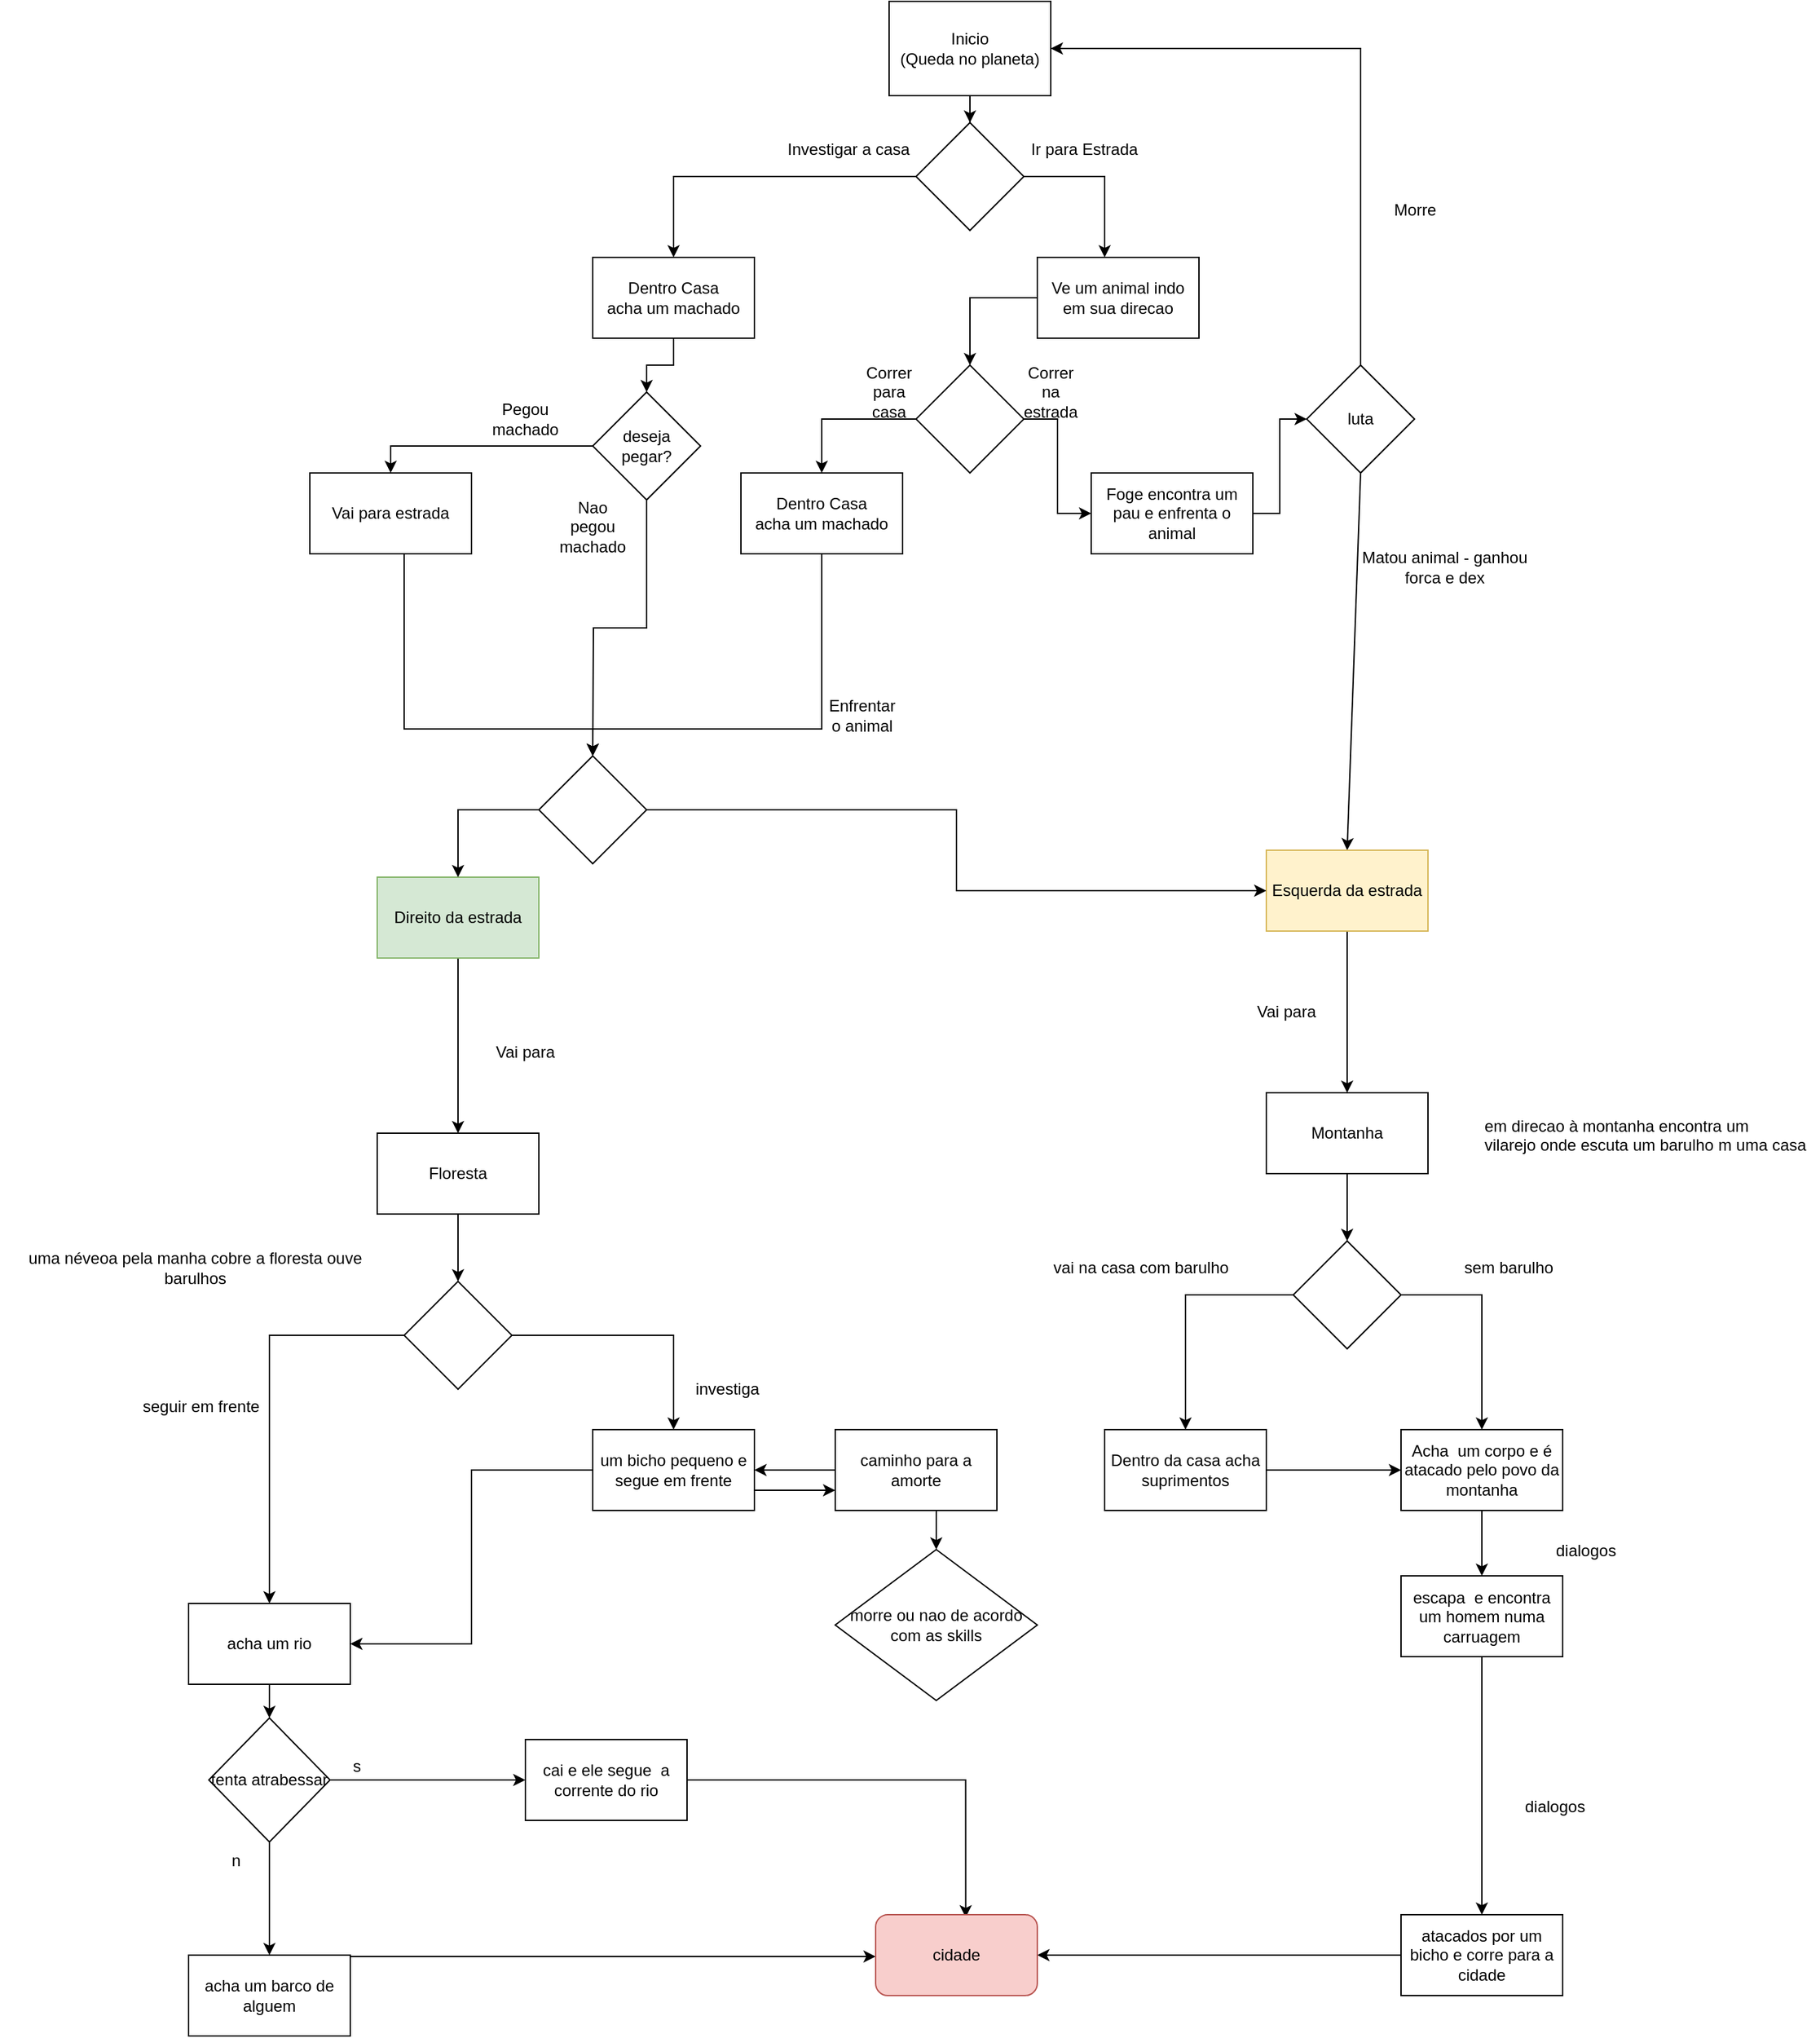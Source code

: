 <mxfile version="12.2.4" type="device" pages="1"><diagram id="U2qiYcvp2Oqb2b_URxkr" name="Page-1"><mxGraphModel dx="2381" dy="801" grid="1" gridSize="10" guides="1" tooltips="1" connect="1" arrows="1" fold="1" page="1" pageScale="1" pageWidth="827" pageHeight="1169" math="0" shadow="0"><root><mxCell id="0"/><mxCell id="1" parent="0"/><mxCell id="ryqL5AeOhukNmF9SLGdR-8" style="edgeStyle=orthogonalEdgeStyle;rounded=0;orthogonalLoop=1;jettySize=auto;html=1;" parent="1" source="ryqL5AeOhukNmF9SLGdR-1" target="ryqL5AeOhukNmF9SLGdR-7" edge="1"><mxGeometry relative="1" as="geometry"/></mxCell><mxCell id="ryqL5AeOhukNmF9SLGdR-1" value="Inicio&lt;br&gt;(Queda no planeta)" style="rounded=0;whiteSpace=wrap;html=1;" parent="1" vertex="1"><mxGeometry x="430" width="120" height="70" as="geometry"/></mxCell><mxCell id="ryqL5AeOhukNmF9SLGdR-35" style="edgeStyle=orthogonalEdgeStyle;rounded=0;orthogonalLoop=1;jettySize=auto;html=1;entryX=0.5;entryY=0;entryDx=0;entryDy=0;" parent="1" source="ryqL5AeOhukNmF9SLGdR-3" target="ryqL5AeOhukNmF9SLGdR-34" edge="1"><mxGeometry relative="1" as="geometry"/></mxCell><mxCell id="ryqL5AeOhukNmF9SLGdR-3" value="Dentro Casa&lt;br&gt;acha um machado" style="rounded=0;whiteSpace=wrap;html=1;" parent="1" vertex="1"><mxGeometry x="210" y="190" width="120" height="60" as="geometry"/></mxCell><mxCell id="ryqL5AeOhukNmF9SLGdR-14" style="edgeStyle=orthogonalEdgeStyle;rounded=0;orthogonalLoop=1;jettySize=auto;html=1;entryX=0.5;entryY=0;entryDx=0;entryDy=0;" parent="1" source="ryqL5AeOhukNmF9SLGdR-4" target="ryqL5AeOhukNmF9SLGdR-13" edge="1"><mxGeometry relative="1" as="geometry"/></mxCell><mxCell id="ryqL5AeOhukNmF9SLGdR-4" value="Ve um animal indo em sua direcao" style="rounded=0;whiteSpace=wrap;html=1;" parent="1" vertex="1"><mxGeometry x="540" y="190" width="120" height="60" as="geometry"/></mxCell><mxCell id="ryqL5AeOhukNmF9SLGdR-9" style="edgeStyle=orthogonalEdgeStyle;rounded=0;orthogonalLoop=1;jettySize=auto;html=1;" parent="1" source="ryqL5AeOhukNmF9SLGdR-7" target="ryqL5AeOhukNmF9SLGdR-3" edge="1"><mxGeometry relative="1" as="geometry"/></mxCell><mxCell id="ryqL5AeOhukNmF9SLGdR-10" style="edgeStyle=orthogonalEdgeStyle;rounded=0;orthogonalLoop=1;jettySize=auto;html=1;" parent="1" source="ryqL5AeOhukNmF9SLGdR-7" target="ryqL5AeOhukNmF9SLGdR-4" edge="1"><mxGeometry relative="1" as="geometry"><Array as="points"><mxPoint x="590" y="130"/></Array></mxGeometry></mxCell><mxCell id="ryqL5AeOhukNmF9SLGdR-7" value="" style="rhombus;whiteSpace=wrap;html=1;" parent="1" vertex="1"><mxGeometry x="450" y="90" width="80" height="80" as="geometry"/></mxCell><mxCell id="ryqL5AeOhukNmF9SLGdR-11" value="Ir para Estrada" style="text;html=1;strokeColor=none;fillColor=none;align=center;verticalAlign=middle;whiteSpace=wrap;rounded=0;" parent="1" vertex="1"><mxGeometry x="530" y="100" width="90" height="20" as="geometry"/></mxCell><mxCell id="ryqL5AeOhukNmF9SLGdR-12" value="Investigar a casa" style="text;html=1;strokeColor=none;fillColor=none;align=center;verticalAlign=middle;whiteSpace=wrap;rounded=0;" parent="1" vertex="1"><mxGeometry x="350" y="100" width="100" height="20" as="geometry"/></mxCell><mxCell id="ryqL5AeOhukNmF9SLGdR-17" style="edgeStyle=orthogonalEdgeStyle;rounded=0;orthogonalLoop=1;jettySize=auto;html=1;entryX=0;entryY=0.5;entryDx=0;entryDy=0;" parent="1" source="ryqL5AeOhukNmF9SLGdR-13" target="ryqL5AeOhukNmF9SLGdR-16" edge="1"><mxGeometry relative="1" as="geometry"/></mxCell><mxCell id="ryqL5AeOhukNmF9SLGdR-27" style="edgeStyle=orthogonalEdgeStyle;rounded=0;orthogonalLoop=1;jettySize=auto;html=1;entryX=0.5;entryY=0;entryDx=0;entryDy=0;" parent="1" source="ryqL5AeOhukNmF9SLGdR-13" target="ryqL5AeOhukNmF9SLGdR-26" edge="1"><mxGeometry relative="1" as="geometry"/></mxCell><mxCell id="ryqL5AeOhukNmF9SLGdR-13" value="" style="rhombus;whiteSpace=wrap;html=1;" parent="1" vertex="1"><mxGeometry x="450" y="270" width="80" height="80" as="geometry"/></mxCell><mxCell id="ryqL5AeOhukNmF9SLGdR-21" style="edgeStyle=orthogonalEdgeStyle;rounded=0;orthogonalLoop=1;jettySize=auto;html=1;entryX=0;entryY=0.5;entryDx=0;entryDy=0;" parent="1" source="ryqL5AeOhukNmF9SLGdR-16" target="ryqL5AeOhukNmF9SLGdR-20" edge="1"><mxGeometry relative="1" as="geometry"/></mxCell><mxCell id="ryqL5AeOhukNmF9SLGdR-16" value="Foge encontra um pau e enfrenta o animal" style="rounded=0;whiteSpace=wrap;html=1;" parent="1" vertex="1"><mxGeometry x="580" y="350" width="120" height="60" as="geometry"/></mxCell><mxCell id="ryqL5AeOhukNmF9SLGdR-18" value="Correr na estrada" style="text;html=1;strokeColor=none;fillColor=none;align=center;verticalAlign=middle;whiteSpace=wrap;rounded=0;" parent="1" vertex="1"><mxGeometry x="530" y="280" width="40" height="20" as="geometry"/></mxCell><mxCell id="ryqL5AeOhukNmF9SLGdR-19" value="Correr para casa" style="text;html=1;strokeColor=none;fillColor=none;align=center;verticalAlign=middle;whiteSpace=wrap;rounded=0;" parent="1" vertex="1"><mxGeometry x="410" y="280" width="40" height="20" as="geometry"/></mxCell><mxCell id="ryqL5AeOhukNmF9SLGdR-22" style="edgeStyle=orthogonalEdgeStyle;rounded=0;orthogonalLoop=1;jettySize=auto;html=1;entryX=1;entryY=0.5;entryDx=0;entryDy=0;" parent="1" source="ryqL5AeOhukNmF9SLGdR-20" target="ryqL5AeOhukNmF9SLGdR-1" edge="1"><mxGeometry relative="1" as="geometry"><mxPoint x="780" y="20" as="targetPoint"/><Array as="points"><mxPoint x="780" y="35"/></Array></mxGeometry></mxCell><mxCell id="ryqL5AeOhukNmF9SLGdR-20" value="luta" style="rhombus;whiteSpace=wrap;html=1;" parent="1" vertex="1"><mxGeometry x="740" y="270" width="80" height="80" as="geometry"/></mxCell><mxCell id="ryqL5AeOhukNmF9SLGdR-23" value="Morre" style="text;html=1;strokeColor=none;fillColor=none;align=center;verticalAlign=middle;whiteSpace=wrap;rounded=0;" parent="1" vertex="1"><mxGeometry x="787.5" y="130" width="65" height="50" as="geometry"/></mxCell><mxCell id="ryqL5AeOhukNmF9SLGdR-24" value="" style="endArrow=classic;html=1;exitX=0.5;exitY=1;exitDx=0;exitDy=0;entryX=0.5;entryY=0;entryDx=0;entryDy=0;" parent="1" source="ryqL5AeOhukNmF9SLGdR-20" target="ryqL5AeOhukNmF9SLGdR-46" edge="1"><mxGeometry width="50" height="50" relative="1" as="geometry"><mxPoint x="760" y="430" as="sourcePoint"/><mxPoint x="780" y="410" as="targetPoint"/></mxGeometry></mxCell><mxCell id="ryqL5AeOhukNmF9SLGdR-25" value="Matou animal - ganhou forca e dex&lt;br&gt;" style="text;html=1;strokeColor=none;fillColor=none;align=center;verticalAlign=middle;whiteSpace=wrap;rounded=0;" parent="1" vertex="1"><mxGeometry x="780" y="390" width="125" height="60" as="geometry"/></mxCell><mxCell id="5Y2vTvkrrukpFgFzUwkt-1" style="edgeStyle=orthogonalEdgeStyle;rounded=0;orthogonalLoop=1;jettySize=auto;html=1;exitX=0.5;exitY=1;exitDx=0;exitDy=0;entryX=0.5;entryY=0;entryDx=0;entryDy=0;" edge="1" parent="1" source="ryqL5AeOhukNmF9SLGdR-26" target="ryqL5AeOhukNmF9SLGdR-48"><mxGeometry relative="1" as="geometry"><Array as="points"><mxPoint x="380" y="540"/><mxPoint x="210" y="540"/></Array></mxGeometry></mxCell><mxCell id="ryqL5AeOhukNmF9SLGdR-26" value="Dentro Casa&lt;br&gt;acha um machado" style="rounded=0;whiteSpace=wrap;html=1;" parent="1" vertex="1"><mxGeometry x="320" y="350" width="120" height="60" as="geometry"/></mxCell><mxCell id="ryqL5AeOhukNmF9SLGdR-33" value="Enfrentar o animal" style="text;html=1;strokeColor=none;fillColor=none;align=center;verticalAlign=middle;whiteSpace=wrap;rounded=0;" parent="1" vertex="1"><mxGeometry x="390" y="520" width="40" height="20" as="geometry"/></mxCell><mxCell id="ryqL5AeOhukNmF9SLGdR-36" style="edgeStyle=orthogonalEdgeStyle;rounded=0;orthogonalLoop=1;jettySize=auto;html=1;entryX=0.5;entryY=0;entryDx=0;entryDy=0;" parent="1" source="ryqL5AeOhukNmF9SLGdR-34" target="ryqL5AeOhukNmF9SLGdR-38" edge="1"><mxGeometry relative="1" as="geometry"><mxPoint x="180" y="330" as="targetPoint"/></mxGeometry></mxCell><mxCell id="ryqL5AeOhukNmF9SLGdR-40" style="edgeStyle=orthogonalEdgeStyle;rounded=0;orthogonalLoop=1;jettySize=auto;html=1;" parent="1" source="ryqL5AeOhukNmF9SLGdR-34" edge="1"><mxGeometry relative="1" as="geometry"><mxPoint x="210" y="560" as="targetPoint"/></mxGeometry></mxCell><mxCell id="ryqL5AeOhukNmF9SLGdR-34" value="deseja &lt;br&gt;pegar?" style="rhombus;whiteSpace=wrap;html=1;" parent="1" vertex="1"><mxGeometry x="210" y="290" width="80" height="80" as="geometry"/></mxCell><mxCell id="ryqL5AeOhukNmF9SLGdR-49" style="edgeStyle=orthogonalEdgeStyle;rounded=0;orthogonalLoop=1;jettySize=auto;html=1;entryX=0.5;entryY=0;entryDx=0;entryDy=0;" parent="1" source="ryqL5AeOhukNmF9SLGdR-38" target="ryqL5AeOhukNmF9SLGdR-48" edge="1"><mxGeometry relative="1" as="geometry"><Array as="points"><mxPoint x="70" y="540"/><mxPoint x="210" y="540"/></Array></mxGeometry></mxCell><mxCell id="ryqL5AeOhukNmF9SLGdR-38" value="Vai para estrada" style="rounded=0;whiteSpace=wrap;html=1;" parent="1" vertex="1"><mxGeometry y="350" width="120" height="60" as="geometry"/></mxCell><mxCell id="ryqL5AeOhukNmF9SLGdR-41" value="Nao pegou machado" style="text;html=1;strokeColor=none;fillColor=none;align=center;verticalAlign=middle;whiteSpace=wrap;rounded=0;" parent="1" vertex="1"><mxGeometry x="190" y="380" width="40" height="20" as="geometry"/></mxCell><mxCell id="ryqL5AeOhukNmF9SLGdR-42" value="Pegou machado" style="text;html=1;strokeColor=none;fillColor=none;align=center;verticalAlign=middle;whiteSpace=wrap;rounded=0;" parent="1" vertex="1"><mxGeometry x="140" y="300" width="40" height="20" as="geometry"/></mxCell><mxCell id="aaVtyTD0Q7FoSZ9LjQFX-4" style="edgeStyle=orthogonalEdgeStyle;rounded=0;orthogonalLoop=1;jettySize=auto;html=1;exitX=0.5;exitY=1;exitDx=0;exitDy=0;" parent="1" source="ryqL5AeOhukNmF9SLGdR-46" target="aaVtyTD0Q7FoSZ9LjQFX-3" edge="1"><mxGeometry relative="1" as="geometry"/></mxCell><mxCell id="ryqL5AeOhukNmF9SLGdR-46" value="Esquerda da estrada" style="rounded=0;whiteSpace=wrap;html=1;fillColor=#fff2cc;strokeColor=#d6b656;" parent="1" vertex="1"><mxGeometry x="710" y="630" width="120" height="60" as="geometry"/></mxCell><mxCell id="aaVtyTD0Q7FoSZ9LjQFX-2" style="edgeStyle=orthogonalEdgeStyle;rounded=0;orthogonalLoop=1;jettySize=auto;html=1;exitX=0.5;exitY=1;exitDx=0;exitDy=0;" parent="1" source="ryqL5AeOhukNmF9SLGdR-47" target="aaVtyTD0Q7FoSZ9LjQFX-1" edge="1"><mxGeometry relative="1" as="geometry"/></mxCell><mxCell id="ryqL5AeOhukNmF9SLGdR-47" value="Direito da estrada" style="rounded=0;whiteSpace=wrap;html=1;fillColor=#d5e8d4;strokeColor=#82b366;" parent="1" vertex="1"><mxGeometry x="50" y="650" width="120" height="60" as="geometry"/></mxCell><mxCell id="ryqL5AeOhukNmF9SLGdR-50" style="edgeStyle=orthogonalEdgeStyle;rounded=0;orthogonalLoop=1;jettySize=auto;html=1;entryX=0.5;entryY=0;entryDx=0;entryDy=0;" parent="1" source="ryqL5AeOhukNmF9SLGdR-48" target="ryqL5AeOhukNmF9SLGdR-47" edge="1"><mxGeometry relative="1" as="geometry"><Array as="points"><mxPoint x="110" y="600"/></Array></mxGeometry></mxCell><mxCell id="Y5-E0a8Ts1Yp2OZv3IG2-51" style="edgeStyle=orthogonalEdgeStyle;rounded=0;orthogonalLoop=1;jettySize=auto;html=1;entryX=0;entryY=0.5;entryDx=0;entryDy=0;" parent="1" source="ryqL5AeOhukNmF9SLGdR-48" target="ryqL5AeOhukNmF9SLGdR-46" edge="1"><mxGeometry relative="1" as="geometry"/></mxCell><mxCell id="ryqL5AeOhukNmF9SLGdR-48" value="" style="rhombus;whiteSpace=wrap;html=1;" parent="1" vertex="1"><mxGeometry x="170" y="560" width="80" height="80" as="geometry"/></mxCell><mxCell id="aaVtyTD0Q7FoSZ9LjQFX-10" style="edgeStyle=orthogonalEdgeStyle;rounded=0;orthogonalLoop=1;jettySize=auto;html=1;exitX=0.5;exitY=1;exitDx=0;exitDy=0;entryX=0.5;entryY=0;entryDx=0;entryDy=0;" parent="1" source="aaVtyTD0Q7FoSZ9LjQFX-1" target="aaVtyTD0Q7FoSZ9LjQFX-8" edge="1"><mxGeometry relative="1" as="geometry"/></mxCell><mxCell id="aaVtyTD0Q7FoSZ9LjQFX-1" value="Floresta" style="rounded=0;whiteSpace=wrap;html=1;" parent="1" vertex="1"><mxGeometry x="50" y="840" width="120" height="60" as="geometry"/></mxCell><mxCell id="aaVtyTD0Q7FoSZ9LjQFX-25" style="edgeStyle=orthogonalEdgeStyle;rounded=0;orthogonalLoop=1;jettySize=auto;html=1;exitX=0.5;exitY=1;exitDx=0;exitDy=0;entryX=0.5;entryY=0;entryDx=0;entryDy=0;" parent="1" source="aaVtyTD0Q7FoSZ9LjQFX-3" target="aaVtyTD0Q7FoSZ9LjQFX-7" edge="1"><mxGeometry relative="1" as="geometry"/></mxCell><mxCell id="aaVtyTD0Q7FoSZ9LjQFX-3" value="Montanha" style="rounded=0;whiteSpace=wrap;html=1;" parent="1" vertex="1"><mxGeometry x="710" y="810" width="120" height="60" as="geometry"/></mxCell><mxCell id="aaVtyTD0Q7FoSZ9LjQFX-5" value="Vai para" style="text;html=1;strokeColor=none;fillColor=none;align=center;verticalAlign=middle;whiteSpace=wrap;rounded=0;" parent="1" vertex="1"><mxGeometry x="125" y="770" width="70" height="20" as="geometry"/></mxCell><mxCell id="aaVtyTD0Q7FoSZ9LjQFX-6" value="Vai para" style="text;html=1;strokeColor=none;fillColor=none;align=center;verticalAlign=middle;whiteSpace=wrap;rounded=0;" parent="1" vertex="1"><mxGeometry x="690" y="740" width="70" height="20" as="geometry"/></mxCell><mxCell id="aaVtyTD0Q7FoSZ9LjQFX-23" style="edgeStyle=orthogonalEdgeStyle;rounded=0;orthogonalLoop=1;jettySize=auto;html=1;exitX=0;exitY=0.5;exitDx=0;exitDy=0;" parent="1" source="aaVtyTD0Q7FoSZ9LjQFX-7" target="aaVtyTD0Q7FoSZ9LjQFX-18" edge="1"><mxGeometry relative="1" as="geometry"/></mxCell><mxCell id="aaVtyTD0Q7FoSZ9LjQFX-24" style="edgeStyle=orthogonalEdgeStyle;rounded=0;orthogonalLoop=1;jettySize=auto;html=1;exitX=1;exitY=0.5;exitDx=0;exitDy=0;" parent="1" source="aaVtyTD0Q7FoSZ9LjQFX-7" target="aaVtyTD0Q7FoSZ9LjQFX-19" edge="1"><mxGeometry relative="1" as="geometry"/></mxCell><mxCell id="aaVtyTD0Q7FoSZ9LjQFX-7" value="" style="rhombus;whiteSpace=wrap;html=1;" parent="1" vertex="1"><mxGeometry x="730" y="920" width="80" height="80" as="geometry"/></mxCell><mxCell id="aaVtyTD0Q7FoSZ9LjQFX-13" style="edgeStyle=orthogonalEdgeStyle;rounded=0;orthogonalLoop=1;jettySize=auto;html=1;" parent="1" source="aaVtyTD0Q7FoSZ9LjQFX-8" target="aaVtyTD0Q7FoSZ9LjQFX-11" edge="1"><mxGeometry relative="1" as="geometry"/></mxCell><mxCell id="aaVtyTD0Q7FoSZ9LjQFX-14" style="edgeStyle=orthogonalEdgeStyle;rounded=0;orthogonalLoop=1;jettySize=auto;html=1;exitX=1;exitY=0.5;exitDx=0;exitDy=0;" parent="1" source="aaVtyTD0Q7FoSZ9LjQFX-8" target="aaVtyTD0Q7FoSZ9LjQFX-12" edge="1"><mxGeometry relative="1" as="geometry"/></mxCell><mxCell id="aaVtyTD0Q7FoSZ9LjQFX-8" value="" style="rhombus;whiteSpace=wrap;html=1;" parent="1" vertex="1"><mxGeometry x="70" y="950" width="80" height="80" as="geometry"/></mxCell><mxCell id="aaVtyTD0Q7FoSZ9LjQFX-9" value="uma néveoa pela manha cobre a floresta ouve barulhos" style="text;html=1;strokeColor=none;fillColor=none;align=center;verticalAlign=middle;whiteSpace=wrap;rounded=0;" parent="1" vertex="1"><mxGeometry x="-230" y="930" width="290" height="20" as="geometry"/></mxCell><mxCell id="5Y2vTvkrrukpFgFzUwkt-11" style="edgeStyle=orthogonalEdgeStyle;rounded=0;orthogonalLoop=1;jettySize=auto;html=1;exitX=0.5;exitY=1;exitDx=0;exitDy=0;" edge="1" parent="1" source="aaVtyTD0Q7FoSZ9LjQFX-11" target="5Y2vTvkrrukpFgFzUwkt-10"><mxGeometry relative="1" as="geometry"/></mxCell><mxCell id="aaVtyTD0Q7FoSZ9LjQFX-11" value="acha um rio" style="rounded=0;whiteSpace=wrap;html=1;" parent="1" vertex="1"><mxGeometry x="-90" y="1189" width="120" height="60" as="geometry"/></mxCell><mxCell id="5Y2vTvkrrukpFgFzUwkt-23" style="edgeStyle=orthogonalEdgeStyle;rounded=0;orthogonalLoop=1;jettySize=auto;html=1;entryX=1;entryY=0.5;entryDx=0;entryDy=0;" edge="1" parent="1" source="aaVtyTD0Q7FoSZ9LjQFX-12" target="aaVtyTD0Q7FoSZ9LjQFX-11"><mxGeometry relative="1" as="geometry"/></mxCell><mxCell id="5Y2vTvkrrukpFgFzUwkt-30" style="edgeStyle=orthogonalEdgeStyle;rounded=0;orthogonalLoop=1;jettySize=auto;html=1;exitX=1;exitY=0.75;exitDx=0;exitDy=0;entryX=0;entryY=0.75;entryDx=0;entryDy=0;" edge="1" parent="1" source="aaVtyTD0Q7FoSZ9LjQFX-12" target="5Y2vTvkrrukpFgFzUwkt-26"><mxGeometry relative="1" as="geometry"/></mxCell><mxCell id="aaVtyTD0Q7FoSZ9LjQFX-12" value="um bicho pequeno e segue em frente" style="rounded=0;whiteSpace=wrap;html=1;" parent="1" vertex="1"><mxGeometry x="210" y="1060" width="120" height="60" as="geometry"/></mxCell><mxCell id="aaVtyTD0Q7FoSZ9LjQFX-15" value="s" style="text;html=1;strokeColor=none;fillColor=none;align=center;verticalAlign=middle;whiteSpace=wrap;rounded=0;" parent="1" vertex="1"><mxGeometry x="15" y="1300" width="40" height="20" as="geometry"/></mxCell><mxCell id="aaVtyTD0Q7FoSZ9LjQFX-16" value="investiga" style="text;html=1;strokeColor=none;fillColor=none;align=center;verticalAlign=middle;whiteSpace=wrap;rounded=0;" parent="1" vertex="1"><mxGeometry x="290" y="1020" width="40" height="20" as="geometry"/></mxCell><mxCell id="aaVtyTD0Q7FoSZ9LjQFX-17" value="seguir em frente" style="text;html=1;resizable=0;points=[];autosize=1;align=left;verticalAlign=top;spacingTop=-4;" parent="1" vertex="1"><mxGeometry x="-126" y="1033" width="100" height="20" as="geometry"/></mxCell><mxCell id="5Y2vTvkrrukpFgFzUwkt-3" style="edgeStyle=orthogonalEdgeStyle;rounded=0;orthogonalLoop=1;jettySize=auto;html=1;exitX=1;exitY=0.5;exitDx=0;exitDy=0;entryX=0;entryY=0.5;entryDx=0;entryDy=0;" edge="1" parent="1" source="aaVtyTD0Q7FoSZ9LjQFX-18" target="aaVtyTD0Q7FoSZ9LjQFX-19"><mxGeometry relative="1" as="geometry"/></mxCell><mxCell id="aaVtyTD0Q7FoSZ9LjQFX-18" value="Dentro da casa acha suprimentos" style="rounded=0;whiteSpace=wrap;html=1;" parent="1" vertex="1"><mxGeometry x="590" y="1060" width="120" height="60" as="geometry"/></mxCell><mxCell id="5Y2vTvkrrukpFgFzUwkt-6" style="edgeStyle=orthogonalEdgeStyle;rounded=0;orthogonalLoop=1;jettySize=auto;html=1;entryX=0.5;entryY=0;entryDx=0;entryDy=0;" edge="1" parent="1" source="aaVtyTD0Q7FoSZ9LjQFX-19" target="5Y2vTvkrrukpFgFzUwkt-4"><mxGeometry relative="1" as="geometry"/></mxCell><mxCell id="aaVtyTD0Q7FoSZ9LjQFX-19" value="Acha&amp;nbsp; um corpo e é atacado pelo povo da montanha" style="rounded=0;whiteSpace=wrap;html=1;" parent="1" vertex="1"><mxGeometry x="810" y="1060" width="120" height="60" as="geometry"/></mxCell><mxCell id="aaVtyTD0Q7FoSZ9LjQFX-20" value="em direcao à montanha encontra um&amp;nbsp; &lt;br&gt;vilarejo onde escuta um barulho m uma casa" style="text;html=1;resizable=0;points=[];autosize=1;align=left;verticalAlign=top;spacingTop=-4;" parent="1" vertex="1"><mxGeometry x="870" y="825" width="250" height="30" as="geometry"/></mxCell><mxCell id="aaVtyTD0Q7FoSZ9LjQFX-21" value="vai na casa com barulho" style="text;html=1;resizable=0;points=[];autosize=1;align=left;verticalAlign=top;spacingTop=-4;" parent="1" vertex="1"><mxGeometry x="550" y="930" width="150" height="20" as="geometry"/></mxCell><mxCell id="aaVtyTD0Q7FoSZ9LjQFX-22" value="sem barulho" style="text;html=1;resizable=0;points=[];autosize=1;align=left;verticalAlign=top;spacingTop=-4;" parent="1" vertex="1"><mxGeometry x="855" y="930" width="80" height="20" as="geometry"/></mxCell><mxCell id="5Y2vTvkrrukpFgFzUwkt-9" style="edgeStyle=orthogonalEdgeStyle;rounded=0;orthogonalLoop=1;jettySize=auto;html=1;" edge="1" parent="1" source="5Y2vTvkrrukpFgFzUwkt-4" target="5Y2vTvkrrukpFgFzUwkt-5"><mxGeometry relative="1" as="geometry"/></mxCell><mxCell id="5Y2vTvkrrukpFgFzUwkt-4" value="escapa&amp;nbsp; e encontra um homem numa carruagem" style="rounded=0;whiteSpace=wrap;html=1;" vertex="1" parent="1"><mxGeometry x="810" y="1168.5" width="120" height="60" as="geometry"/></mxCell><mxCell id="5Y2vTvkrrukpFgFzUwkt-21" style="edgeStyle=orthogonalEdgeStyle;rounded=0;orthogonalLoop=1;jettySize=auto;html=1;exitX=0;exitY=0.5;exitDx=0;exitDy=0;entryX=1;entryY=0.5;entryDx=0;entryDy=0;" edge="1" parent="1" source="5Y2vTvkrrukpFgFzUwkt-5" target="5Y2vTvkrrukpFgFzUwkt-18"><mxGeometry relative="1" as="geometry"/></mxCell><mxCell id="5Y2vTvkrrukpFgFzUwkt-5" value="atacados por um bicho e corre para a cidade" style="rounded=0;whiteSpace=wrap;html=1;" vertex="1" parent="1"><mxGeometry x="810" y="1420" width="120" height="60" as="geometry"/></mxCell><mxCell id="5Y2vTvkrrukpFgFzUwkt-7" value="dialogos" style="text;html=1;resizable=0;points=[];autosize=1;align=left;verticalAlign=top;spacingTop=-4;" vertex="1" parent="1"><mxGeometry x="923" y="1140" width="60" height="20" as="geometry"/></mxCell><mxCell id="5Y2vTvkrrukpFgFzUwkt-8" value="dialogos" style="text;html=1;resizable=0;points=[];autosize=1;align=left;verticalAlign=top;spacingTop=-4;" vertex="1" parent="1"><mxGeometry x="900" y="1330" width="60" height="20" as="geometry"/></mxCell><mxCell id="5Y2vTvkrrukpFgFzUwkt-15" style="edgeStyle=orthogonalEdgeStyle;rounded=0;orthogonalLoop=1;jettySize=auto;html=1;exitX=0.5;exitY=1;exitDx=0;exitDy=0;" edge="1" parent="1" source="5Y2vTvkrrukpFgFzUwkt-10" target="5Y2vTvkrrukpFgFzUwkt-14"><mxGeometry relative="1" as="geometry"/></mxCell><mxCell id="5Y2vTvkrrukpFgFzUwkt-16" style="edgeStyle=orthogonalEdgeStyle;rounded=0;orthogonalLoop=1;jettySize=auto;html=1;exitX=1;exitY=0.5;exitDx=0;exitDy=0;entryX=0;entryY=0.5;entryDx=0;entryDy=0;" edge="1" parent="1" source="5Y2vTvkrrukpFgFzUwkt-10" target="5Y2vTvkrrukpFgFzUwkt-13"><mxGeometry relative="1" as="geometry"/></mxCell><mxCell id="5Y2vTvkrrukpFgFzUwkt-10" value="tenta atrabessar" style="rhombus;whiteSpace=wrap;html=1;" vertex="1" parent="1"><mxGeometry x="-75" y="1274" width="90" height="92" as="geometry"/></mxCell><mxCell id="5Y2vTvkrrukpFgFzUwkt-12" value="n" style="text;html=1;resizable=0;points=[];autosize=1;align=left;verticalAlign=top;spacingTop=-4;" vertex="1" parent="1"><mxGeometry x="-60" y="1370" width="20" height="20" as="geometry"/></mxCell><mxCell id="5Y2vTvkrrukpFgFzUwkt-19" style="edgeStyle=orthogonalEdgeStyle;rounded=0;orthogonalLoop=1;jettySize=auto;html=1;exitX=1;exitY=0.5;exitDx=0;exitDy=0;entryX=0.557;entryY=0.033;entryDx=0;entryDy=0;entryPerimeter=0;" edge="1" parent="1" source="5Y2vTvkrrukpFgFzUwkt-13" target="5Y2vTvkrrukpFgFzUwkt-18"><mxGeometry relative="1" as="geometry"/></mxCell><mxCell id="5Y2vTvkrrukpFgFzUwkt-13" value="cai e ele segue&amp;nbsp; a corrente do rio" style="rounded=0;whiteSpace=wrap;html=1;" vertex="1" parent="1"><mxGeometry x="160" y="1290" width="120" height="60" as="geometry"/></mxCell><mxCell id="5Y2vTvkrrukpFgFzUwkt-20" style="edgeStyle=orthogonalEdgeStyle;rounded=0;orthogonalLoop=1;jettySize=auto;html=1;exitX=1;exitY=0.5;exitDx=0;exitDy=0;" edge="1" parent="1" source="5Y2vTvkrrukpFgFzUwkt-14" target="5Y2vTvkrrukpFgFzUwkt-18"><mxGeometry relative="1" as="geometry"><Array as="points"><mxPoint x="29" y="1451"/></Array></mxGeometry></mxCell><mxCell id="5Y2vTvkrrukpFgFzUwkt-14" value="acha um barco de alguem" style="rounded=0;whiteSpace=wrap;html=1;" vertex="1" parent="1"><mxGeometry x="-90" y="1450" width="120" height="60" as="geometry"/></mxCell><mxCell id="5Y2vTvkrrukpFgFzUwkt-18" value="cidade" style="rounded=1;whiteSpace=wrap;html=1;fillColor=#f8cecc;strokeColor=#b85450;" vertex="1" parent="1"><mxGeometry x="420" y="1420" width="120" height="60" as="geometry"/></mxCell><mxCell id="5Y2vTvkrrukpFgFzUwkt-29" value="" style="edgeStyle=orthogonalEdgeStyle;rounded=0;orthogonalLoop=1;jettySize=auto;html=1;" edge="1" parent="1" source="5Y2vTvkrrukpFgFzUwkt-26" target="aaVtyTD0Q7FoSZ9LjQFX-12"><mxGeometry relative="1" as="geometry"/></mxCell><mxCell id="5Y2vTvkrrukpFgFzUwkt-32" style="edgeStyle=orthogonalEdgeStyle;rounded=0;orthogonalLoop=1;jettySize=auto;html=1;exitX=0.5;exitY=1;exitDx=0;exitDy=0;entryX=0.5;entryY=0;entryDx=0;entryDy=0;" edge="1" parent="1" source="5Y2vTvkrrukpFgFzUwkt-26" target="5Y2vTvkrrukpFgFzUwkt-31"><mxGeometry relative="1" as="geometry"/></mxCell><mxCell id="5Y2vTvkrrukpFgFzUwkt-26" value="caminho para a amorte" style="rounded=0;whiteSpace=wrap;html=1;" vertex="1" parent="1"><mxGeometry x="390" y="1060" width="120" height="60" as="geometry"/></mxCell><mxCell id="5Y2vTvkrrukpFgFzUwkt-31" value="morre ou nao de acordo com as skills" style="rhombus;whiteSpace=wrap;html=1;" vertex="1" parent="1"><mxGeometry x="390" y="1149" width="150" height="112" as="geometry"/></mxCell></root></mxGraphModel></diagram></mxfile>
